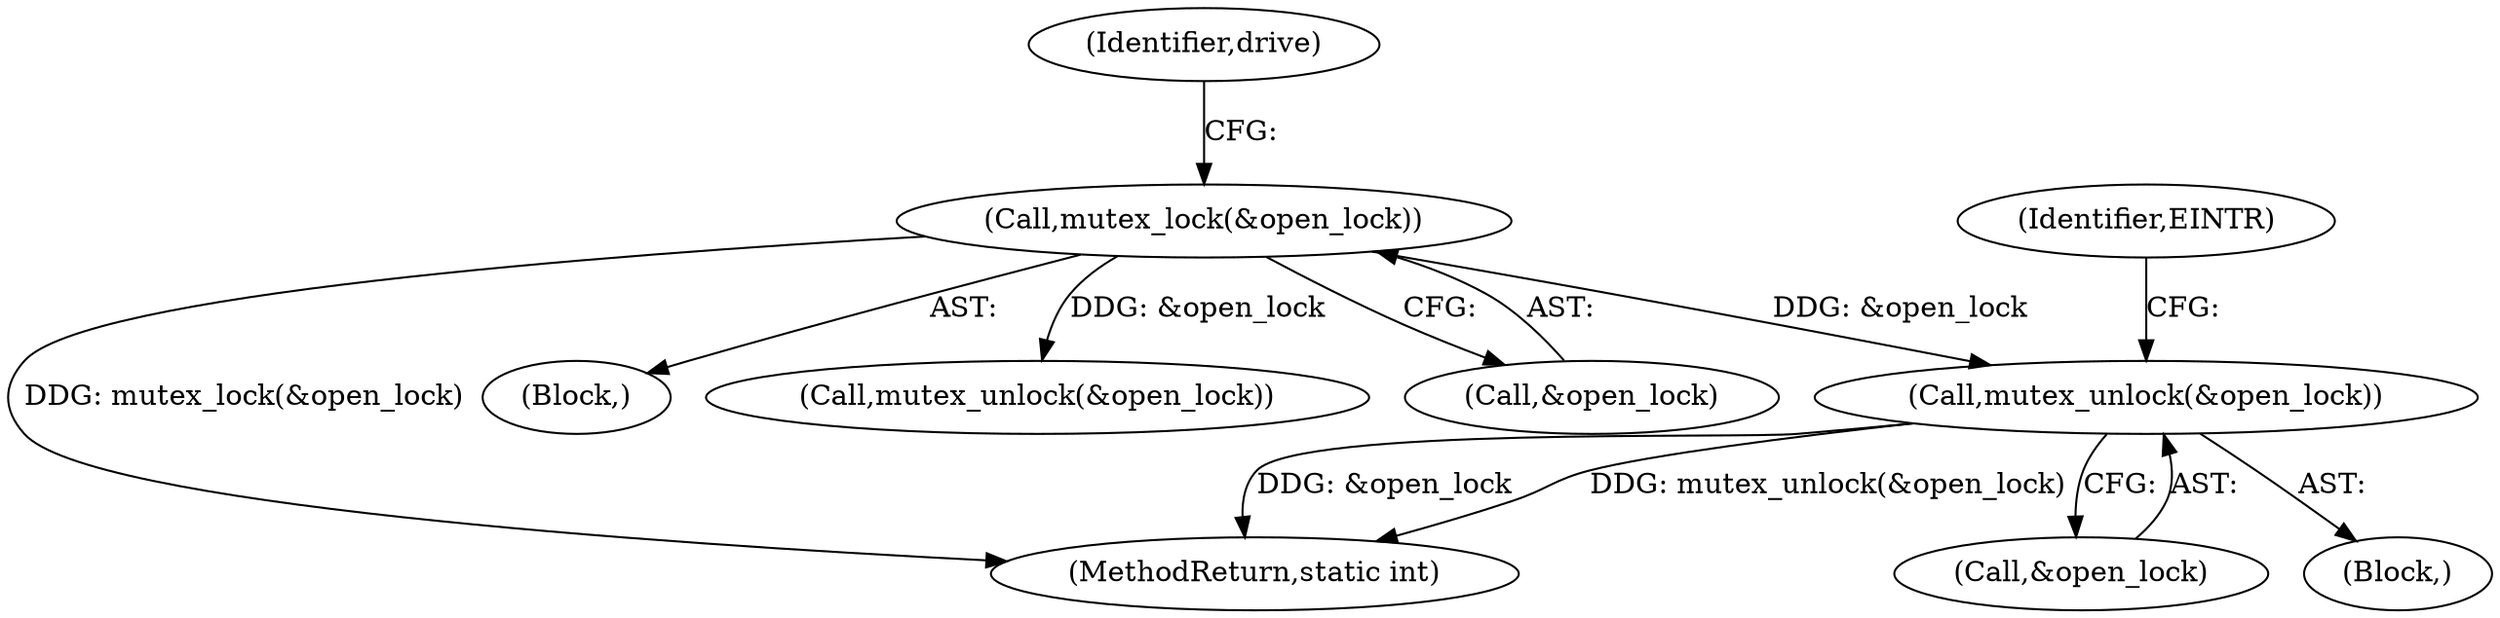 digraph "0_linux_da99466ac243f15fbba65bd261bfc75ffa1532b6@API" {
"1000205" [label="(Call,mutex_unlock(&open_lock))"];
"1000198" [label="(Call,mutex_lock(&open_lock))"];
"1000204" [label="(Block,)"];
"1000403" [label="(MethodReturn,static int)"];
"1000190" [label="(Block,)"];
"1000289" [label="(Call,mutex_unlock(&open_lock))"];
"1000206" [label="(Call,&open_lock)"];
"1000210" [label="(Identifier,EINTR)"];
"1000205" [label="(Call,mutex_unlock(&open_lock))"];
"1000203" [label="(Identifier,drive)"];
"1000198" [label="(Call,mutex_lock(&open_lock))"];
"1000199" [label="(Call,&open_lock)"];
"1000205" -> "1000204"  [label="AST: "];
"1000205" -> "1000206"  [label="CFG: "];
"1000206" -> "1000205"  [label="AST: "];
"1000210" -> "1000205"  [label="CFG: "];
"1000205" -> "1000403"  [label="DDG: &open_lock"];
"1000205" -> "1000403"  [label="DDG: mutex_unlock(&open_lock)"];
"1000198" -> "1000205"  [label="DDG: &open_lock"];
"1000198" -> "1000190"  [label="AST: "];
"1000198" -> "1000199"  [label="CFG: "];
"1000199" -> "1000198"  [label="AST: "];
"1000203" -> "1000198"  [label="CFG: "];
"1000198" -> "1000403"  [label="DDG: mutex_lock(&open_lock)"];
"1000198" -> "1000289"  [label="DDG: &open_lock"];
}
